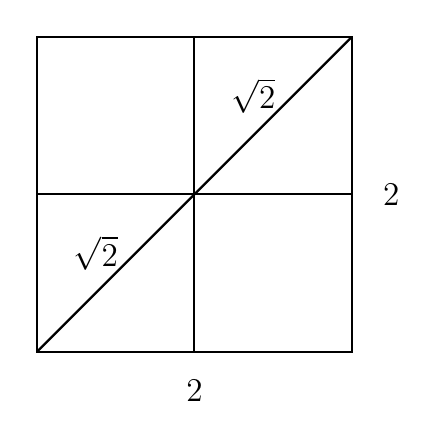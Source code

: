 \begin{tikzpicture}
\node at (-1,-1) {};
\node at (3,3) {};

\node at (0,0) {};

\draw [thick] (-1,-1) rectangle (3,3);
\draw [thick] (-1,-1) -- (3,3);
\draw [thick] (-1,1) -- (3,1);
\draw [thick] (1,3) -- (1,-1);

\node at (-0.25,0.25) {\large $\sqrt{2}$};
\node at (1.75,2.25) {\large $\sqrt{2}$};
\node at (1,-1.5) {\large 2};
\node at (3.5,1) {\large 2};
\end{tikzpicture}